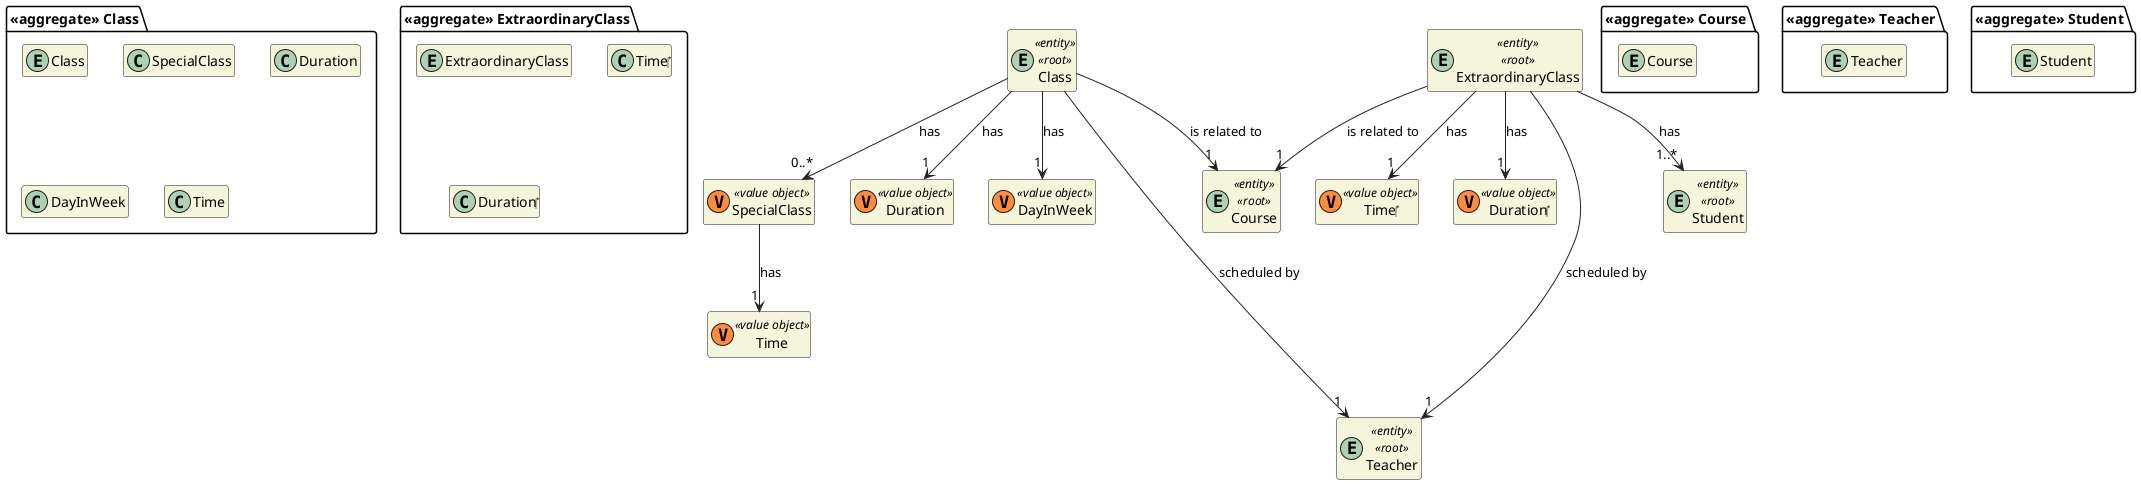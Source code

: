 @startuml DM-EVENTS
'https://plantuml.com/class-diagram

skinparam classAttributeIconSize 0
hide empty attributes
hide empty methods
skinparam classBackgroundColor beige
skinparam ArrowColor #222222

package "<<aggregate>> Class" {
  entity Class

  class SpecialClass
  class Duration
  class DayInWeek
  class Time
}

class SpecialClass <<(V,#FF8B40) value object>> {}
class Time <<(V,#FF8B40) value object>> {}
class Duration <<(V,#FF8B40) value object>> {}
class DayInWeek <<(V,#FF8B40) value object>> {}

entity Class <<entity>> <<root>> {
}

package "<<aggregate>> ExtraordinaryClass" {
  entity ExtraordinaryClass

  class Time‎
  class Duration‎
}

class Time‎ <<(V,#FF8B40) value object>> {}
class Duration‎ <<(V,#FF8B40) value object>> {}

entity ExtraordinaryClass <<entity>> <<root>> {
}

package "<<aggregate>> Course" {
    entity Course
}

entity Course <<entity>> <<root>> {
}

package "<<aggregate>> Teacher" {
  entity Teacher
}

entity Teacher <<entity>> <<root>> {
}

package "<<aggregate>> Student" {
    entity Student
}

entity Student <<entity>> <<root>> {
}

Class --> "1" Course : is related to
Class ----> "1" Teacher : scheduled by

ExtraordinaryClass --> "1" Teacher : scheduled by
ExtraordinaryClass --> "1..*" Student : has
ExtraordinaryClass --> "1" Course : is related to

Class --> "0..*" SpecialClass : has
Class --> "1" DayInWeek : has
Class --> "1" Duration : has
SpecialClass --> "1" Time : has

ExtraordinaryClass --> "1" "Time‎" : has
ExtraordinaryClass --> "1" "Duration‎" : has

@enduml
